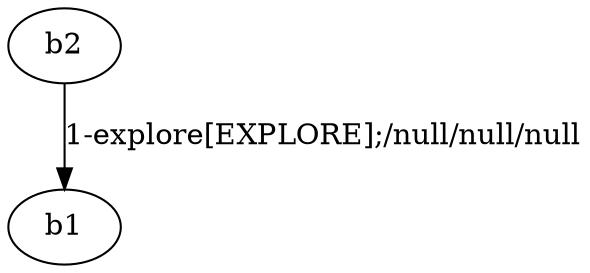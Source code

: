 # Total number of goals covered by this test: 1
# b2 --> b1

digraph g {
"b2" -> "b1" [label = "1-explore[EXPLORE];/null/null/null"];
}